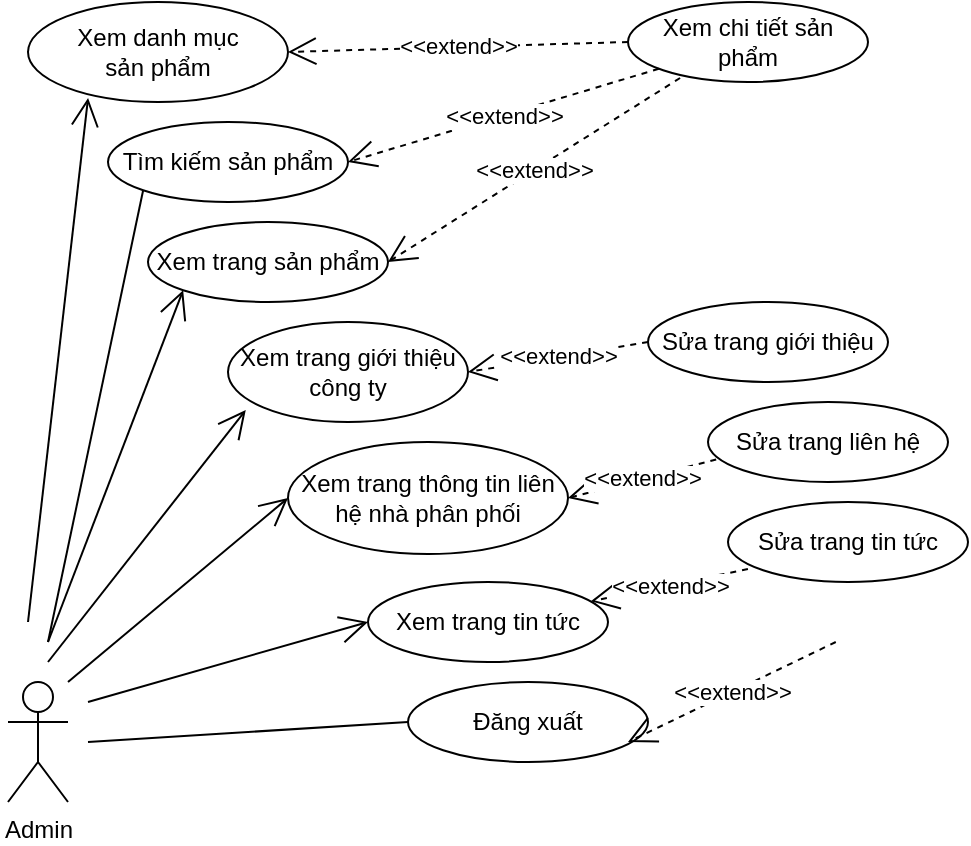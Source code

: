 <mxfile version="14.0.5" type="github">
  <diagram id="htsnJRiTy0PdUouxYch2" name="Page-1">
    <mxGraphModel dx="1108" dy="450" grid="1" gridSize="10" guides="1" tooltips="1" connect="1" arrows="1" fold="1" page="1" pageScale="1" pageWidth="850" pageHeight="1100" math="0" shadow="0">
      <root>
        <mxCell id="0" />
        <mxCell id="1" parent="0" />
        <mxCell id="hs60Bh9PJOF-6od84D4g-1" value="Admin" style="shape=umlActor;verticalLabelPosition=bottom;verticalAlign=top;html=1;outlineConnect=0;" parent="1" vertex="1">
          <mxGeometry x="540" y="560" width="30" height="60" as="geometry" />
        </mxCell>
        <mxCell id="hs60Bh9PJOF-6od84D4g-13" value="Đăng xuất" style="ellipse;whiteSpace=wrap;html=1;" parent="1" vertex="1">
          <mxGeometry x="740" y="560" width="120" height="40" as="geometry" />
        </mxCell>
        <mxCell id="hs60Bh9PJOF-6od84D4g-16" value="Xem trang tin tức" style="ellipse;whiteSpace=wrap;html=1;" parent="1" vertex="1">
          <mxGeometry x="720" y="510" width="120" height="40" as="geometry" />
        </mxCell>
        <mxCell id="hs60Bh9PJOF-6od84D4g-17" value="Xem trang thông tin liên hệ nhà phân phối" style="ellipse;whiteSpace=wrap;html=1;" parent="1" vertex="1">
          <mxGeometry x="680" y="440" width="140" height="56" as="geometry" />
        </mxCell>
        <mxCell id="hs60Bh9PJOF-6od84D4g-23" value="Xem trang giới thiệu công ty" style="ellipse;whiteSpace=wrap;html=1;" parent="1" vertex="1">
          <mxGeometry x="650" y="380" width="120" height="50" as="geometry" />
        </mxCell>
        <mxCell id="hs60Bh9PJOF-6od84D4g-28" value="" style="endArrow=open;endFill=1;endSize=12;html=1;entryX=0;entryY=0.5;entryDx=0;entryDy=0;" parent="1" target="hs60Bh9PJOF-6od84D4g-17" edge="1">
          <mxGeometry width="160" relative="1" as="geometry">
            <mxPoint x="570" y="560" as="sourcePoint" />
            <mxPoint x="442.426" y="727.322" as="targetPoint" />
          </mxGeometry>
        </mxCell>
        <mxCell id="hs60Bh9PJOF-6od84D4g-29" value="" style="endArrow=open;endFill=1;endSize=12;html=1;entryX=0;entryY=0.5;entryDx=0;entryDy=0;" parent="1" target="hs60Bh9PJOF-6od84D4g-16" edge="1">
          <mxGeometry width="160" relative="1" as="geometry">
            <mxPoint x="580" y="570" as="sourcePoint" />
            <mxPoint x="720" y="461" as="targetPoint" />
          </mxGeometry>
        </mxCell>
        <mxCell id="hs60Bh9PJOF-6od84D4g-31" value="" style="endArrow=open;endFill=1;endSize=12;html=1;entryX=0.074;entryY=0.88;entryDx=0;entryDy=0;entryPerimeter=0;" parent="1" target="hs60Bh9PJOF-6od84D4g-23" edge="1">
          <mxGeometry width="160" relative="1" as="geometry">
            <mxPoint x="560" y="550" as="sourcePoint" />
            <mxPoint x="720" y="461" as="targetPoint" />
          </mxGeometry>
        </mxCell>
        <mxCell id="hs60Bh9PJOF-6od84D4g-37" value="&amp;lt;&amp;lt;extend&amp;gt;&amp;gt;" style="endArrow=open;endSize=12;dashed=1;html=1;exitX=0.083;exitY=0.838;exitDx=0;exitDy=0;exitPerimeter=0;" parent="1" source="hs60Bh9PJOF-6od84D4g-38" target="hs60Bh9PJOF-6od84D4g-16" edge="1">
          <mxGeometry width="160" relative="1" as="geometry">
            <mxPoint x="920" y="450" as="sourcePoint" />
            <mxPoint x="1038.96" y="495" as="targetPoint" />
          </mxGeometry>
        </mxCell>
        <mxCell id="hs60Bh9PJOF-6od84D4g-38" value="Sửa trang tin tức" style="ellipse;whiteSpace=wrap;html=1;" parent="1" vertex="1">
          <mxGeometry x="900" y="470" width="120" height="40" as="geometry" />
        </mxCell>
        <mxCell id="hs60Bh9PJOF-6od84D4g-39" value="Xem chi tiết sản phẩm" style="ellipse;whiteSpace=wrap;html=1;" parent="1" vertex="1">
          <mxGeometry x="850" y="220" width="120" height="40" as="geometry" />
        </mxCell>
        <mxCell id="hs60Bh9PJOF-6od84D4g-40" value="Xem trang sản phẩm" style="ellipse;whiteSpace=wrap;html=1;" parent="1" vertex="1">
          <mxGeometry x="610" y="330" width="120" height="40" as="geometry" />
        </mxCell>
        <mxCell id="hs60Bh9PJOF-6od84D4g-41" value="&amp;lt;&amp;lt;extend&amp;gt;&amp;gt;" style="endArrow=open;endSize=12;dashed=1;html=1;exitX=0.217;exitY=0.95;exitDx=0;exitDy=0;entryX=1;entryY=0.5;entryDx=0;entryDy=0;exitPerimeter=0;" parent="1" source="hs60Bh9PJOF-6od84D4g-39" target="hs60Bh9PJOF-6od84D4g-40" edge="1">
          <mxGeometry width="160" relative="1" as="geometry">
            <mxPoint x="900" y="302.5" as="sourcePoint" />
            <mxPoint x="870" y="395" as="targetPoint" />
          </mxGeometry>
        </mxCell>
        <mxCell id="hs60Bh9PJOF-6od84D4g-44" value="Tìm kiếm sản phẩm" style="ellipse;whiteSpace=wrap;html=1;" parent="1" vertex="1">
          <mxGeometry x="590" y="280" width="120" height="40" as="geometry" />
        </mxCell>
        <mxCell id="hs60Bh9PJOF-6od84D4g-47" value="&amp;lt;&amp;lt;extend&amp;gt;&amp;gt;" style="endArrow=open;endSize=12;dashed=1;html=1;entryX=1;entryY=0.5;entryDx=0;entryDy=0;" parent="1" source="hs60Bh9PJOF-6od84D4g-39" target="hs60Bh9PJOF-6od84D4g-44" edge="1">
          <mxGeometry width="160" relative="1" as="geometry">
            <mxPoint x="766.96" y="332" as="sourcePoint" />
            <mxPoint x="700" y="320" as="targetPoint" />
          </mxGeometry>
        </mxCell>
        <mxCell id="hs60Bh9PJOF-6od84D4g-48" value="Xem danh mục &lt;br&gt;sản phẩm" style="ellipse;whiteSpace=wrap;html=1;" parent="1" vertex="1">
          <mxGeometry x="550" y="220" width="130" height="50" as="geometry" />
        </mxCell>
        <mxCell id="hs60Bh9PJOF-6od84D4g-50" value="" style="endArrow=open;endFill=1;endSize=12;html=1;entryX=0.231;entryY=0.96;entryDx=0;entryDy=0;entryPerimeter=0;" parent="1" target="hs60Bh9PJOF-6od84D4g-48" edge="1">
          <mxGeometry width="160" relative="1" as="geometry">
            <mxPoint x="550" y="530" as="sourcePoint" />
            <mxPoint x="673.517" y="409.038" as="targetPoint" />
          </mxGeometry>
        </mxCell>
        <mxCell id="vCadQJUx2Q9RowKkNnl8-1" value="&amp;lt;&amp;lt;extend&amp;gt;&amp;gt;" style="endArrow=open;endSize=12;dashed=1;html=1;exitX=0.008;exitY=0.588;exitDx=0;exitDy=0;exitPerimeter=0;entryX=1;entryY=0.35;entryDx=0;entryDy=0;entryPerimeter=0;" parent="1" source="vCadQJUx2Q9RowKkNnl8-2" edge="1">
          <mxGeometry width="160" relative="1" as="geometry">
            <mxPoint x="953.89" y="540" as="sourcePoint" />
            <mxPoint x="850" y="590" as="targetPoint" />
          </mxGeometry>
        </mxCell>
        <mxCell id="RFYTupEPOqXVh9oHEL6r-2" value="Sửa trang liên hệ" style="ellipse;whiteSpace=wrap;html=1;" parent="1" vertex="1">
          <mxGeometry x="890" y="420" width="120" height="40" as="geometry" />
        </mxCell>
        <mxCell id="RFYTupEPOqXVh9oHEL6r-3" value="&amp;lt;&amp;lt;extend&amp;gt;&amp;gt;" style="endArrow=open;endSize=12;dashed=1;html=1;exitX=0.034;exitY=0.718;exitDx=0;exitDy=0;exitPerimeter=0;entryX=1;entryY=0.5;entryDx=0;entryDy=0;" parent="1" source="RFYTupEPOqXVh9oHEL6r-2" target="hs60Bh9PJOF-6od84D4g-17" edge="1">
          <mxGeometry width="160" relative="1" as="geometry">
            <mxPoint x="919.96" y="513.52" as="sourcePoint" />
            <mxPoint x="841.45" y="529.71" as="targetPoint" />
          </mxGeometry>
        </mxCell>
        <mxCell id="RFYTupEPOqXVh9oHEL6r-4" value="Sửa trang giới thiệu" style="ellipse;whiteSpace=wrap;html=1;" parent="1" vertex="1">
          <mxGeometry x="860" y="370" width="120" height="40" as="geometry" />
        </mxCell>
        <mxCell id="RFYTupEPOqXVh9oHEL6r-5" value="&amp;lt;&amp;lt;extend&amp;gt;&amp;gt;" style="endArrow=open;endSize=12;dashed=1;html=1;exitX=0;exitY=0.5;exitDx=0;exitDy=0;entryX=1;entryY=0.5;entryDx=0;entryDy=0;" parent="1" source="RFYTupEPOqXVh9oHEL6r-4" target="hs60Bh9PJOF-6od84D4g-23" edge="1">
          <mxGeometry width="160" relative="1" as="geometry">
            <mxPoint x="904.08" y="458.72" as="sourcePoint" />
            <mxPoint x="830.0" y="478.0" as="targetPoint" />
          </mxGeometry>
        </mxCell>
        <mxCell id="1wsCHgzZS9Jm4ukqb-i6-1" value="" style="endArrow=none;html=1;entryX=0;entryY=0.5;entryDx=0;entryDy=0;" parent="1" target="hs60Bh9PJOF-6od84D4g-13" edge="1">
          <mxGeometry width="50" height="50" relative="1" as="geometry">
            <mxPoint x="580" y="590" as="sourcePoint" />
            <mxPoint x="810" y="430" as="targetPoint" />
          </mxGeometry>
        </mxCell>
        <mxCell id="dYFFoLZCxGnejhNjsreW-1" value="" style="endArrow=open;endFill=1;endSize=12;html=1;entryX=0;entryY=1;entryDx=0;entryDy=0;" parent="1" target="hs60Bh9PJOF-6od84D4g-40" edge="1">
          <mxGeometry width="160" relative="1" as="geometry">
            <mxPoint x="560" y="540" as="sourcePoint" />
            <mxPoint x="580.03" y="318" as="targetPoint" />
          </mxGeometry>
        </mxCell>
        <mxCell id="dYFFoLZCxGnejhNjsreW-3" value="&amp;lt;&amp;lt;extend&amp;gt;&amp;gt;" style="endArrow=open;endSize=12;dashed=1;html=1;entryX=1;entryY=0.5;entryDx=0;entryDy=0;exitX=0;exitY=0.5;exitDx=0;exitDy=0;" parent="1" source="hs60Bh9PJOF-6od84D4g-39" target="hs60Bh9PJOF-6od84D4g-48" edge="1">
          <mxGeometry width="160" relative="1" as="geometry">
            <mxPoint x="877.326" y="259.577" as="sourcePoint" />
            <mxPoint x="710" y="290" as="targetPoint" />
          </mxGeometry>
        </mxCell>
        <mxCell id="twUmrpT-jl3EyV7OjVQn-1" value="" style="endArrow=none;html=1;entryX=0;entryY=1;entryDx=0;entryDy=0;" parent="1" target="hs60Bh9PJOF-6od84D4g-44" edge="1">
          <mxGeometry width="50" height="50" relative="1" as="geometry">
            <mxPoint x="560" y="540" as="sourcePoint" />
            <mxPoint x="620" y="350" as="targetPoint" />
          </mxGeometry>
        </mxCell>
      </root>
    </mxGraphModel>
  </diagram>
</mxfile>
